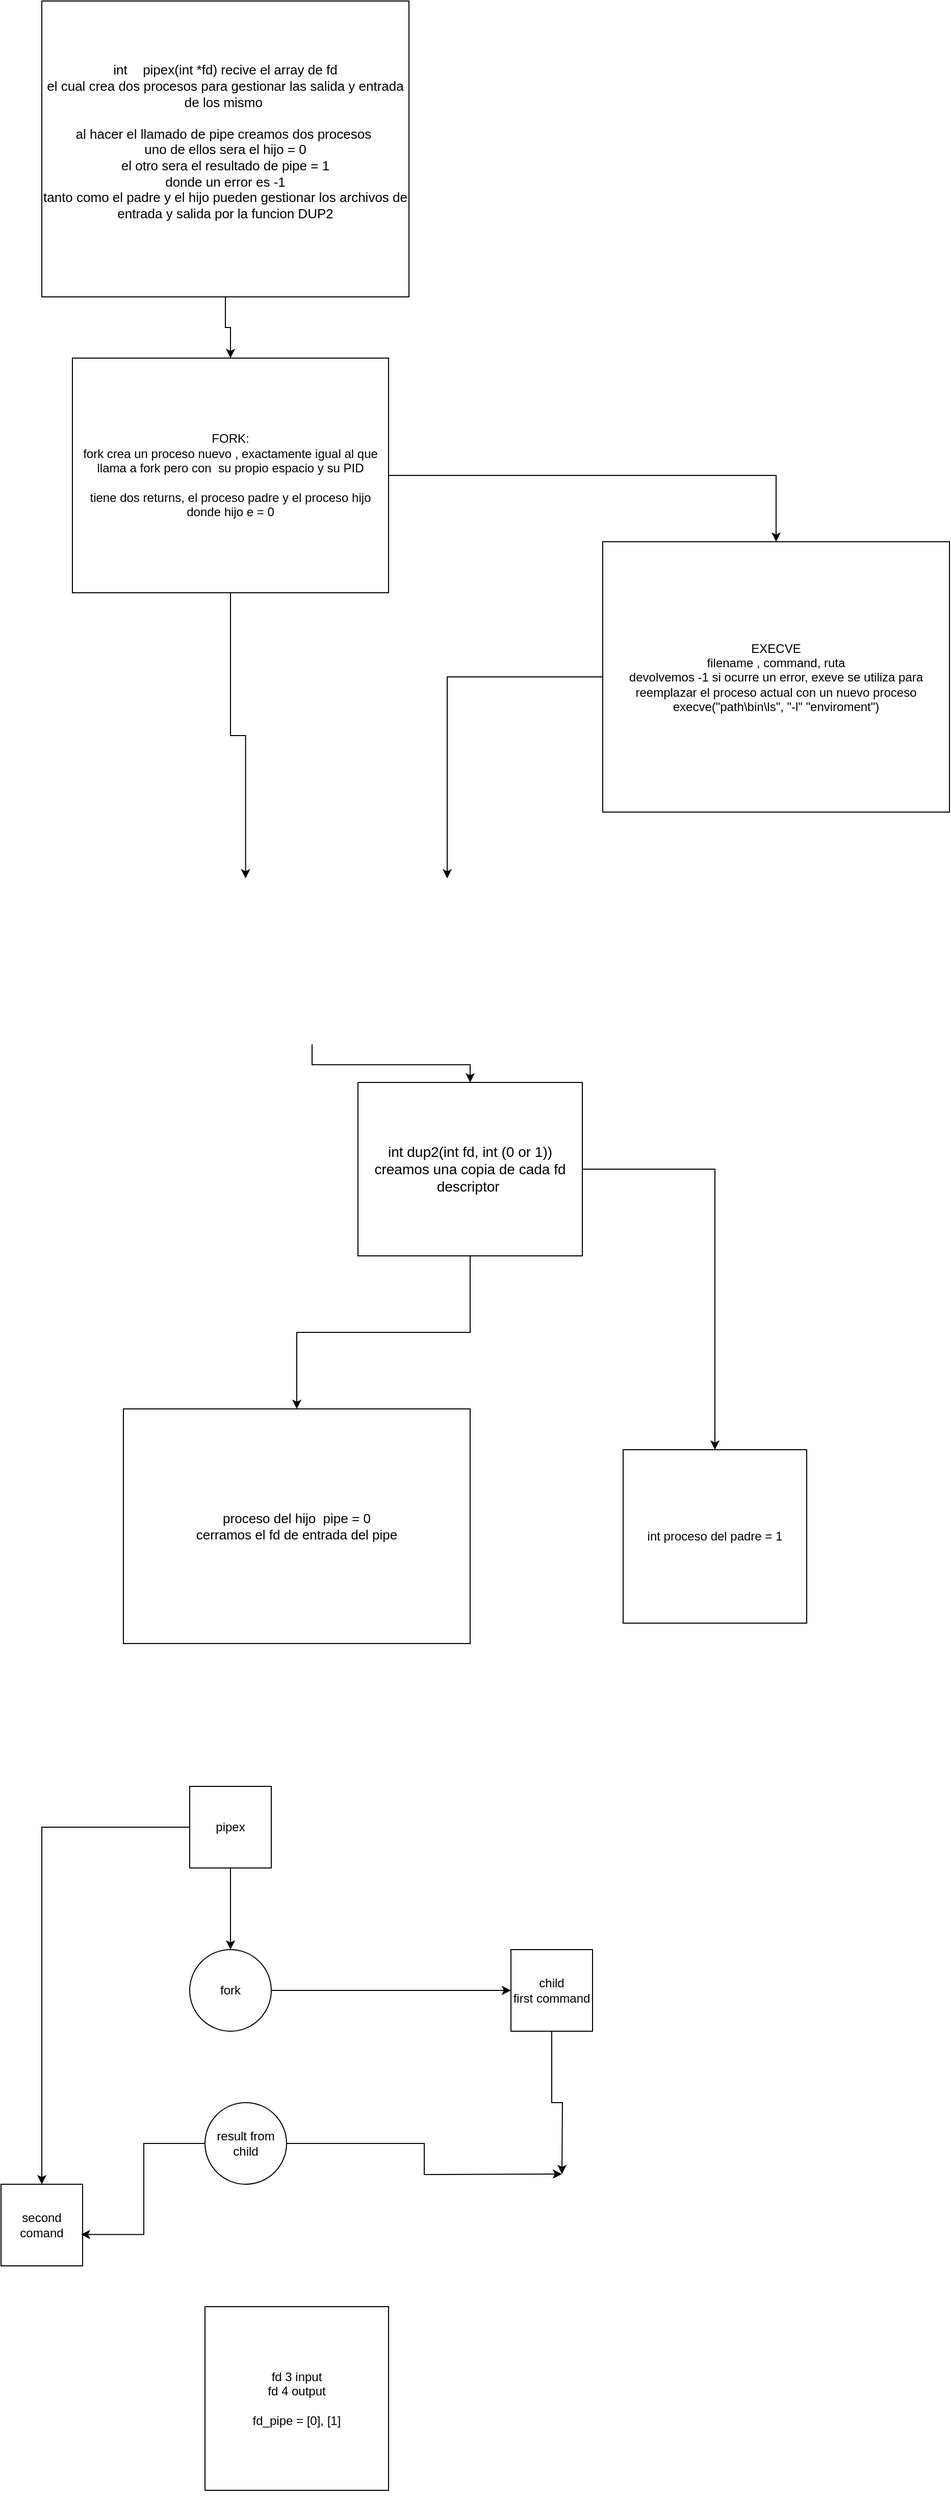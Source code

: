 <mxfile version="24.2.2" type="device">
  <diagram name="Page-1" id="J9_rM3LESXh7NZFxzHAQ">
    <mxGraphModel dx="1042" dy="1717" grid="1" gridSize="10" guides="1" tooltips="1" connect="1" arrows="1" fold="1" page="1" pageScale="1" pageWidth="850" pageHeight="1100" math="0" shadow="0">
      <root>
        <mxCell id="0" />
        <mxCell id="1" parent="0" />
        <mxCell id="t171KHaTc2CPlj2R7wT8-1" style="edgeStyle=orthogonalEdgeStyle;rounded=0;orthogonalLoop=1;jettySize=auto;html=1;entryX=0.5;entryY=0;entryDx=0;entryDy=0;" parent="1" source="LDpIClf5S1GTpXZ0fK_w-1" target="lGCmDoUiIEBklHLovCdl-7" edge="1">
          <mxGeometry relative="1" as="geometry" />
        </mxCell>
        <mxCell id="LDpIClf5S1GTpXZ0fK_w-1" value="&lt;font style=&quot;font-size: 13px;&quot;&gt;int&lt;span style=&quot;white-space: pre;&quot;&gt;&#x9;&lt;/span&gt;pipex(int *fd) recive el array de fd&lt;/font&gt;&lt;div style=&quot;font-size: 13px;&quot;&gt;&lt;font style=&quot;font-size: 13px;&quot;&gt;el cual crea dos procesos para gestionar las salida y entrada de los mismo&amp;nbsp;&lt;/font&gt;&lt;/div&gt;&lt;div style=&quot;font-size: 13px;&quot;&gt;&lt;font style=&quot;font-size: 13px;&quot;&gt;&lt;br&gt;&lt;/font&gt;&lt;/div&gt;&lt;div style=&quot;font-size: 13px;&quot;&gt;&lt;font style=&quot;font-size: 13px;&quot;&gt;al hacer el llamado de pipe creamos dos procesos&amp;nbsp;&lt;/font&gt;&lt;/div&gt;&lt;div style=&quot;font-size: 13px;&quot;&gt;&lt;font style=&quot;font-size: 13px;&quot;&gt;uno de ellos sera el hijo = 0&lt;/font&gt;&lt;/div&gt;&lt;div style=&quot;font-size: 13px;&quot;&gt;&lt;font style=&quot;font-size: 13px;&quot;&gt;el otro sera el resultado de pipe = 1&lt;/font&gt;&lt;/div&gt;&lt;div style=&quot;font-size: 13px;&quot;&gt;&lt;font style=&quot;font-size: 13px;&quot;&gt;donde un error es -1&lt;/font&gt;&lt;/div&gt;&lt;div style=&quot;font-size: 13px;&quot;&gt;&lt;font style=&quot;font-size: 13px;&quot;&gt;tanto como el padre y el hijo pueden gestionar los archivos de entrada y salida por la funcion DUP&lt;/font&gt;2&lt;/div&gt;&lt;div&gt;&lt;br&gt;&lt;/div&gt;" style="rounded=0;whiteSpace=wrap;html=1;align=center;" parent="1" vertex="1">
          <mxGeometry x="190" y="-540" width="360" height="290" as="geometry" />
        </mxCell>
        <mxCell id="LDpIClf5S1GTpXZ0fK_w-2" value="&lt;font style=&quot;font-size: 13px;&quot;&gt;proceso del hijo&amp;nbsp; pipe = 0&lt;/font&gt;&lt;div style=&quot;font-size: 13px;&quot;&gt;&lt;font style=&quot;font-size: 13px;&quot;&gt;cerramos el fd de entrada del pipe&lt;/font&gt;&lt;/div&gt;" style="rounded=0;whiteSpace=wrap;html=1;" parent="1" vertex="1">
          <mxGeometry x="270" y="840" width="340" height="230" as="geometry" />
        </mxCell>
        <mxCell id="FS2QE98wIBS6ScjMShJ3-2" style="edgeStyle=orthogonalEdgeStyle;rounded=0;orthogonalLoop=1;jettySize=auto;html=1;" parent="1" source="lGCmDoUiIEBklHLovCdl-3" target="LDpIClf5S1GTpXZ0fK_w-2" edge="1">
          <mxGeometry relative="1" as="geometry" />
        </mxCell>
        <mxCell id="FS2QE98wIBS6ScjMShJ3-3" style="edgeStyle=orthogonalEdgeStyle;rounded=0;orthogonalLoop=1;jettySize=auto;html=1;entryX=0.5;entryY=0;entryDx=0;entryDy=0;" parent="1" source="lGCmDoUiIEBklHLovCdl-3" target="lGCmDoUiIEBklHLovCdl-5" edge="1">
          <mxGeometry relative="1" as="geometry" />
        </mxCell>
        <mxCell id="lGCmDoUiIEBklHLovCdl-3" value="&lt;font style=&quot;font-size: 14px;&quot;&gt;int dup2(int fd, int (0 or 1))&lt;/font&gt;&lt;div style=&quot;font-size: 14px;&quot;&gt;&lt;font style=&quot;font-size: 14px;&quot;&gt;creamos una copia de cada fd descriptor&amp;nbsp;&lt;/font&gt;&lt;/div&gt;" style="rounded=0;whiteSpace=wrap;html=1;" parent="1" vertex="1">
          <mxGeometry x="500" y="520" width="220" height="170" as="geometry" />
        </mxCell>
        <mxCell id="lGCmDoUiIEBklHLovCdl-5" value="int proceso del padre = 1" style="rounded=0;whiteSpace=wrap;html=1;" parent="1" vertex="1">
          <mxGeometry x="760" y="880" width="180" height="170" as="geometry" />
        </mxCell>
        <mxCell id="t171KHaTc2CPlj2R7wT8-2" style="edgeStyle=orthogonalEdgeStyle;rounded=0;orthogonalLoop=1;jettySize=auto;html=1;entryX=0.5;entryY=0;entryDx=0;entryDy=0;" parent="1" source="lGCmDoUiIEBklHLovCdl-7" target="lGCmDoUiIEBklHLovCdl-9" edge="1">
          <mxGeometry relative="1" as="geometry" />
        </mxCell>
        <mxCell id="lGCmDoUiIEBklHLovCdl-7" value="FORK:&lt;div&gt;fork crea un proceso nuevo , exactamente igual al que llama a fork pero con&amp;nbsp; su propio espacio y su PID&lt;/div&gt;&lt;div&gt;&lt;br&gt;&lt;/div&gt;&lt;div&gt;tiene dos returns, el proceso padre y el proceso hijo&lt;/div&gt;&lt;div&gt;donde hijo e = 0&lt;/div&gt;" style="rounded=0;whiteSpace=wrap;html=1;" parent="1" vertex="1">
          <mxGeometry x="220" y="-190" width="310" height="230" as="geometry" />
        </mxCell>
        <mxCell id="t171KHaTc2CPlj2R7wT8-4" style="edgeStyle=orthogonalEdgeStyle;rounded=0;orthogonalLoop=1;jettySize=auto;html=1;exitX=0;exitY=0.5;exitDx=0;exitDy=0;entryX=0.75;entryY=0;entryDx=0;entryDy=0;" parent="1" source="lGCmDoUiIEBklHLovCdl-9" target="lGCmDoUiIEBklHLovCdl-12" edge="1">
          <mxGeometry relative="1" as="geometry" />
        </mxCell>
        <mxCell id="lGCmDoUiIEBklHLovCdl-9" value="EXECVE&lt;div&gt;filename , command, ruta&lt;/div&gt;&lt;div&gt;devolvemos -1 si ocurre un error, exeve se utiliza para reemplazar el proceso actual con un nuevo proceso&lt;/div&gt;&lt;div&gt;execve(&quot;path\bin\ls&quot;, &quot;-l&quot; &quot;enviroment&quot;)&lt;/div&gt;" style="rounded=0;whiteSpace=wrap;html=1;" parent="1" vertex="1">
          <mxGeometry x="740" y="-10" width="340" height="265" as="geometry" />
        </mxCell>
        <mxCell id="FS2QE98wIBS6ScjMShJ3-1" style="edgeStyle=orthogonalEdgeStyle;rounded=0;orthogonalLoop=1;jettySize=auto;html=1;exitX=0.5;exitY=1;exitDx=0;exitDy=0;entryX=0.5;entryY=0;entryDx=0;entryDy=0;" parent="1" source="lGCmDoUiIEBklHLovCdl-12" target="lGCmDoUiIEBklHLovCdl-3" edge="1">
          <mxGeometry relative="1" as="geometry" />
        </mxCell>
        <mxCell id="lGCmDoUiIEBklHLovCdl-12" value="" style="shape=image;verticalLabelPosition=bottom;labelBackgroundColor=default;verticalAlign=top;aspect=fixed;imageAspect=0;image=https://assets-global.website-files.com/5d0dc87aac109e1ffdbe379c/613703a693062c71baec8698_whats-the-difference-between-fork-and-exec-function-in-c.jpg;" parent="1" vertex="1">
          <mxGeometry x="190" y="320" width="530" height="162.6" as="geometry" />
        </mxCell>
        <mxCell id="t171KHaTc2CPlj2R7wT8-3" style="edgeStyle=orthogonalEdgeStyle;rounded=0;orthogonalLoop=1;jettySize=auto;html=1;entryX=0.377;entryY=0;entryDx=0;entryDy=0;entryPerimeter=0;" parent="1" source="lGCmDoUiIEBklHLovCdl-7" target="lGCmDoUiIEBklHLovCdl-12" edge="1">
          <mxGeometry relative="1" as="geometry" />
        </mxCell>
        <mxCell id="wg1riakLMvPALXIFY-FX-1" value="fd 3 input&lt;div&gt;fd 4 output&lt;/div&gt;&lt;div&gt;&lt;br&gt;&lt;/div&gt;&lt;div&gt;fd_pipe = [0], [1]&lt;/div&gt;" style="whiteSpace=wrap;html=1;aspect=fixed;" parent="1" vertex="1">
          <mxGeometry x="350" y="1720" width="180" height="180" as="geometry" />
        </mxCell>
        <mxCell id="-WvP4v_9P7S4dmngWfW7-1" style="edgeStyle=orthogonalEdgeStyle;rounded=0;orthogonalLoop=1;jettySize=auto;html=1;exitX=0.5;exitY=1;exitDx=0;exitDy=0;" edge="1" parent="1" source="wg1riakLMvPALXIFY-FX-1" target="wg1riakLMvPALXIFY-FX-1">
          <mxGeometry relative="1" as="geometry" />
        </mxCell>
        <mxCell id="-WvP4v_9P7S4dmngWfW7-12" style="edgeStyle=orthogonalEdgeStyle;rounded=0;orthogonalLoop=1;jettySize=auto;html=1;" edge="1" parent="1" source="-WvP4v_9P7S4dmngWfW7-4">
          <mxGeometry relative="1" as="geometry">
            <mxPoint x="700" y="1590" as="targetPoint" />
          </mxGeometry>
        </mxCell>
        <mxCell id="-WvP4v_9P7S4dmngWfW7-4" value="child&lt;div&gt;first command&lt;/div&gt;" style="whiteSpace=wrap;html=1;aspect=fixed;" vertex="1" parent="1">
          <mxGeometry x="650" y="1370" width="80" height="80" as="geometry" />
        </mxCell>
        <mxCell id="-WvP4v_9P7S4dmngWfW7-6" style="edgeStyle=orthogonalEdgeStyle;rounded=0;orthogonalLoop=1;jettySize=auto;html=1;" edge="1" parent="1" source="-WvP4v_9P7S4dmngWfW7-5" target="-WvP4v_9P7S4dmngWfW7-7">
          <mxGeometry relative="1" as="geometry">
            <mxPoint x="400" y="1320" as="targetPoint" />
          </mxGeometry>
        </mxCell>
        <mxCell id="-WvP4v_9P7S4dmngWfW7-10" value="" style="edgeStyle=orthogonalEdgeStyle;rounded=0;orthogonalLoop=1;jettySize=auto;html=1;" edge="1" parent="1" source="-WvP4v_9P7S4dmngWfW7-5" target="-WvP4v_9P7S4dmngWfW7-9">
          <mxGeometry relative="1" as="geometry" />
        </mxCell>
        <mxCell id="-WvP4v_9P7S4dmngWfW7-5" value="pipex" style="whiteSpace=wrap;html=1;aspect=fixed;" vertex="1" parent="1">
          <mxGeometry x="335" y="1210" width="80" height="80" as="geometry" />
        </mxCell>
        <mxCell id="-WvP4v_9P7S4dmngWfW7-8" style="edgeStyle=orthogonalEdgeStyle;rounded=0;orthogonalLoop=1;jettySize=auto;html=1;entryX=0;entryY=0.5;entryDx=0;entryDy=0;" edge="1" parent="1" source="-WvP4v_9P7S4dmngWfW7-7" target="-WvP4v_9P7S4dmngWfW7-4">
          <mxGeometry relative="1" as="geometry" />
        </mxCell>
        <mxCell id="-WvP4v_9P7S4dmngWfW7-7" value="fork" style="ellipse;whiteSpace=wrap;html=1;aspect=fixed;" vertex="1" parent="1">
          <mxGeometry x="335" y="1370" width="80" height="80" as="geometry" />
        </mxCell>
        <mxCell id="-WvP4v_9P7S4dmngWfW7-9" value="second comand" style="whiteSpace=wrap;html=1;aspect=fixed;" vertex="1" parent="1">
          <mxGeometry x="150" y="1600" width="80" height="80" as="geometry" />
        </mxCell>
        <mxCell id="-WvP4v_9P7S4dmngWfW7-13" style="edgeStyle=orthogonalEdgeStyle;rounded=0;orthogonalLoop=1;jettySize=auto;html=1;" edge="1" parent="1" source="-WvP4v_9P7S4dmngWfW7-11">
          <mxGeometry relative="1" as="geometry">
            <mxPoint x="700" y="1590" as="targetPoint" />
          </mxGeometry>
        </mxCell>
        <mxCell id="-WvP4v_9P7S4dmngWfW7-11" value="result from child" style="ellipse;whiteSpace=wrap;html=1;aspect=fixed;" vertex="1" parent="1">
          <mxGeometry x="350" y="1520" width="80" height="80" as="geometry" />
        </mxCell>
        <mxCell id="-WvP4v_9P7S4dmngWfW7-14" style="edgeStyle=orthogonalEdgeStyle;rounded=0;orthogonalLoop=1;jettySize=auto;html=1;entryX=0.98;entryY=0.615;entryDx=0;entryDy=0;entryPerimeter=0;" edge="1" parent="1" source="-WvP4v_9P7S4dmngWfW7-11" target="-WvP4v_9P7S4dmngWfW7-9">
          <mxGeometry relative="1" as="geometry" />
        </mxCell>
      </root>
    </mxGraphModel>
  </diagram>
</mxfile>
